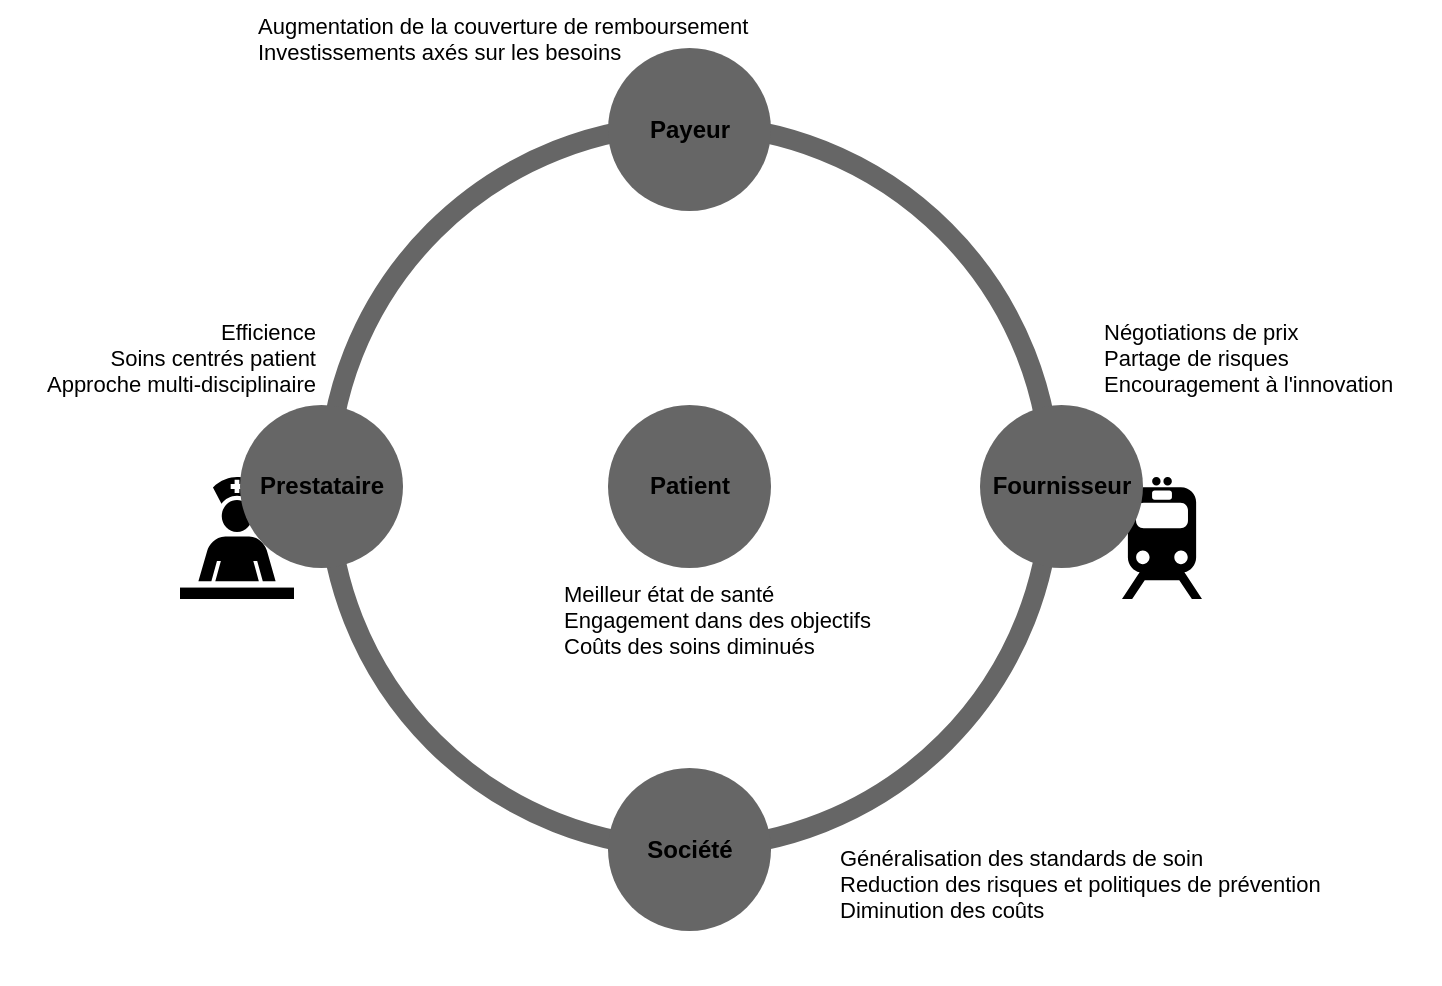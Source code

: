 <mxfile version="17.1.0" type="github">
  <diagram id="-O4WkXUbTxQtVagi6OQd" name="Page-1">
    <mxGraphModel dx="964" dy="452" grid="1" gridSize="10" guides="1" tooltips="1" connect="1" arrows="1" fold="1" page="1" pageScale="1" pageWidth="1169" pageHeight="827" math="0" shadow="0">
      <root>
        <mxCell id="0" />
        <mxCell id="1" parent="0" />
        <mxCell id="Oylhr-yXI397vz_LkfO7-7" value="" style="ellipse;whiteSpace=wrap;html=1;aspect=fixed;fillColor=none;strokeWidth=10;strokeColor=#666666;" vertex="1" parent="1">
          <mxGeometry x="364" y="228.5" width="361.5" height="361.5" as="geometry" />
        </mxCell>
        <mxCell id="Oylhr-yXI397vz_LkfO7-1" value="" style="shape=mxgraph.signs.healthcare.care_staff_area;html=1;pointerEvents=1;fillColor=#000000;strokeColor=none;verticalLabelPosition=bottom;verticalAlign=top;align=center;" vertex="1" parent="1">
          <mxGeometry x="290" y="404.5" width="57" height="61" as="geometry" />
        </mxCell>
        <mxCell id="Oylhr-yXI397vz_LkfO7-3" value="" style="shape=image;html=1;verticalAlign=top;verticalLabelPosition=bottom;labelBackgroundColor=#ffffff;imageAspect=0;aspect=fixed;image=https://cdn0.iconfinder.com/data/icons/competitive-strategy-and-corporate-training/512/9_heart_love_romance_patient_world_cancer_day-128.png" vertex="1" parent="1">
          <mxGeometry x="560" y="400" width="70" height="70" as="geometry" />
        </mxCell>
        <mxCell id="Oylhr-yXI397vz_LkfO7-4" value="" style="shape=image;html=1;verticalAlign=top;verticalLabelPosition=bottom;labelBackgroundColor=#ffffff;imageAspect=0;aspect=fixed;image=https://cdn0.iconfinder.com/data/icons/google-material-design-3-0/48/ic_euro_symbol_48px-128.png" vertex="1" parent="1">
          <mxGeometry x="560" y="178.5" width="50" height="50" as="geometry" />
        </mxCell>
        <mxCell id="Oylhr-yXI397vz_LkfO7-5" value="" style="shape=image;html=1;verticalAlign=top;verticalLabelPosition=bottom;labelBackgroundColor=#ffffff;imageAspect=0;aspect=fixed;image=https://cdn1.iconfinder.com/data/icons/ios-11-glyphs/30/people-128.png" vertex="1" parent="1">
          <mxGeometry x="560" y="600" width="58" height="58" as="geometry" />
        </mxCell>
        <mxCell id="Oylhr-yXI397vz_LkfO7-6" value="" style="shape=mxgraph.signs.transportation.train_2;html=1;pointerEvents=1;fillColor=#000000;strokeColor=none;verticalLabelPosition=bottom;verticalAlign=top;align=center;" vertex="1" parent="1">
          <mxGeometry x="761" y="404.5" width="40" height="61" as="geometry" />
        </mxCell>
        <mxCell id="Oylhr-yXI397vz_LkfO7-10" value="&lt;div&gt;Patient&lt;/div&gt;" style="ellipse;whiteSpace=wrap;html=1;aspect=fixed;strokeWidth=10;fillColor=#666666;fontColor=#000000;strokeColor=none;fontStyle=1" vertex="1" parent="1">
          <mxGeometry x="504" y="368.5" width="81.5" height="81.5" as="geometry" />
        </mxCell>
        <mxCell id="Oylhr-yXI397vz_LkfO7-11" value="Payeur" style="ellipse;whiteSpace=wrap;html=1;aspect=fixed;strokeWidth=10;fillColor=#666666;fontColor=#000000;strokeColor=none;fontStyle=1" vertex="1" parent="1">
          <mxGeometry x="504" y="190" width="81.5" height="81.5" as="geometry" />
        </mxCell>
        <mxCell id="Oylhr-yXI397vz_LkfO7-12" value="Fournisseur" style="ellipse;whiteSpace=wrap;html=1;aspect=fixed;strokeWidth=10;fillColor=#666666;fontColor=#000000;strokeColor=none;fontStyle=1" vertex="1" parent="1">
          <mxGeometry x="690" y="368.5" width="81.5" height="81.5" as="geometry" />
        </mxCell>
        <mxCell id="Oylhr-yXI397vz_LkfO7-13" value="&lt;div&gt;Société&lt;/div&gt;" style="ellipse;whiteSpace=wrap;html=1;aspect=fixed;strokeWidth=10;fillColor=#666666;fontColor=#000000;strokeColor=none;fontStyle=1" vertex="1" parent="1">
          <mxGeometry x="504" y="550" width="81.5" height="81.5" as="geometry" />
        </mxCell>
        <mxCell id="Oylhr-yXI397vz_LkfO7-14" value="&lt;div&gt;Prestataire&lt;/div&gt;" style="ellipse;whiteSpace=wrap;html=1;aspect=fixed;strokeWidth=10;fillColor=#666666;fontColor=#000000;strokeColor=none;fontStyle=1" vertex="1" parent="1">
          <mxGeometry x="320" y="368.5" width="81.5" height="81.5" as="geometry" />
        </mxCell>
        <mxCell id="Oylhr-yXI397vz_LkfO7-15" value="Meilleur état de santé&#xa;Engagement dans des objectifs&#xa;Coûts des soins diminués" style="text;whiteSpace=wrap;html=1;fontColor=#000000;fontSize=11;" vertex="1" parent="1">
          <mxGeometry x="480" y="450" width="170" height="60" as="geometry" />
        </mxCell>
        <mxCell id="Oylhr-yXI397vz_LkfO7-16" value="Négotiations de prix&#xa;Partage de risques&#xa;Encouragement à l&#39;innovation" style="text;whiteSpace=wrap;html=1;fontSize=11;fontColor=#000000;" vertex="1" parent="1">
          <mxGeometry x="750" y="318.5" width="170" height="50" as="geometry" />
        </mxCell>
        <mxCell id="Oylhr-yXI397vz_LkfO7-17" value="Augmentation de la couverture de remboursement&#xa;Investissements axés sur les besoins" style="text;whiteSpace=wrap;html=1;fontSize=11;fontColor=#000000;" vertex="1" parent="1">
          <mxGeometry x="327" y="166" width="270" height="40" as="geometry" />
        </mxCell>
        <mxCell id="Oylhr-yXI397vz_LkfO7-18" value="Généralisation des standards de soin&#xa;Reduction des risques et politiques de prévention&#xa;Diminution des coûts" style="text;whiteSpace=wrap;html=1;fontSize=11;fontColor=#000000;" vertex="1" parent="1">
          <mxGeometry x="618" y="581.5" width="260" height="50" as="geometry" />
        </mxCell>
        <mxCell id="Oylhr-yXI397vz_LkfO7-19" value="Efficience&#xa;Soins centrés patient&#xa;Approche multi-disciplinaire" style="text;whiteSpace=wrap;html=1;fontSize=11;fontColor=#000000;align=right;" vertex="1" parent="1">
          <mxGeometry x="200" y="318.5" width="160" height="50" as="geometry" />
        </mxCell>
      </root>
    </mxGraphModel>
  </diagram>
</mxfile>
